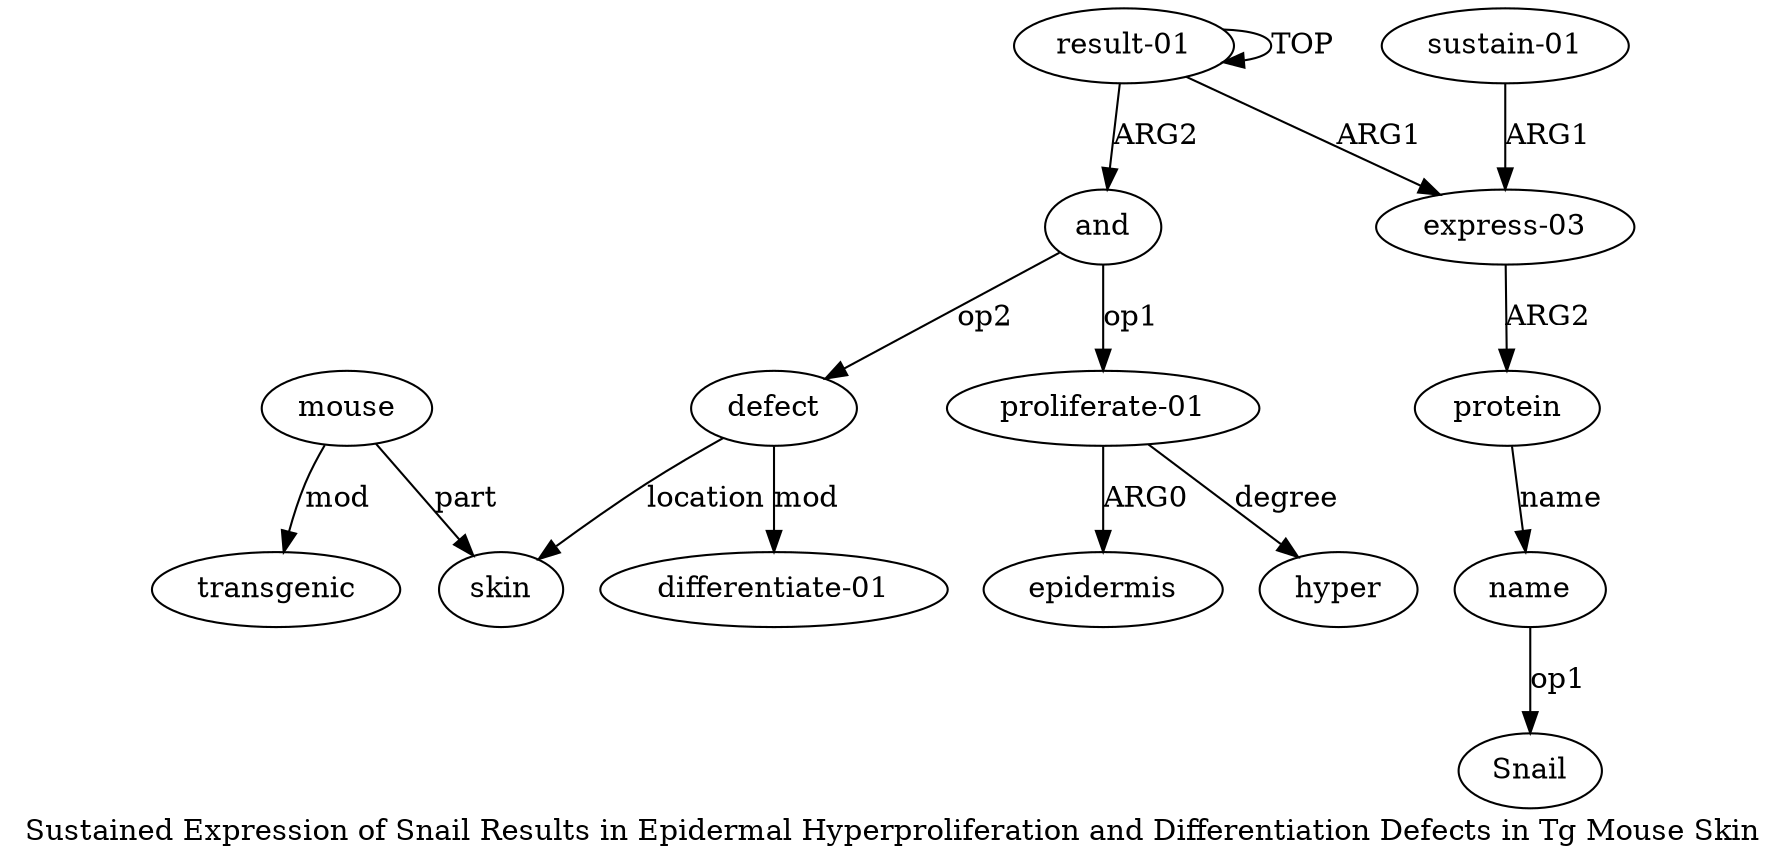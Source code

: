 digraph  {
	graph [label="Sustained Expression of Snail Results in Epidermal Hyperproliferation and Differentiation Defects in Tg Mouse Skin"];
	node [label="\N"];
	a11	 [color=black,
		gold_ind=11,
		gold_label=mouse,
		label=mouse,
		test_ind=11,
		test_label=mouse];
	a10	 [color=black,
		gold_ind=10,
		gold_label=skin,
		label=skin,
		test_ind=10,
		test_label=skin];
	a11 -> a10 [key=0,
	color=black,
	gold_label=part,
	label=part,
	test_label=part];
a12 [color=black,
	gold_ind=12,
	gold_label=transgenic,
	label=transgenic,
	test_ind=12,
	test_label=transgenic];
a11 -> a12 [key=0,
color=black,
gold_label=mod,
label=mod,
test_label=mod];
a13 [color=black,
gold_ind=13,
gold_label="differentiate-01",
label="differentiate-01",
test_ind=13,
test_label="differentiate-01"];
a1 [color=black,
gold_ind=1,
gold_label="express-03",
label="express-03",
test_ind=1,
test_label="express-03"];
a2 [color=black,
gold_ind=2,
gold_label=protein,
label=protein,
test_ind=2,
test_label=protein];
a1 -> a2 [key=0,
color=black,
gold_label=ARG2,
label=ARG2,
test_label=ARG2];
a0 [color=black,
gold_ind=0,
gold_label="result-01",
label="result-01",
test_ind=0,
test_label="result-01"];
a0 -> a1 [key=0,
color=black,
gold_label=ARG1,
label=ARG1,
test_label=ARG1];
a0 -> a0 [key=0,
color=black,
gold_label=TOP,
label=TOP,
test_label=TOP];
a5 [color=black,
gold_ind=5,
gold_label=and,
label=and,
test_ind=5,
test_label=and];
a0 -> a5 [key=0,
color=black,
gold_label=ARG2,
label=ARG2,
test_label=ARG2];
a3 [color=black,
gold_ind=3,
gold_label=name,
label=name,
test_ind=3,
test_label=name];
"a3 Snail" [color=black,
gold_ind=-1,
gold_label=Snail,
label=Snail,
test_ind=-1,
test_label=Snail];
a3 -> "a3 Snail" [key=0,
color=black,
gold_label=op1,
label=op1,
test_label=op1];
a2 -> a3 [key=0,
color=black,
gold_label=name,
label=name,
test_label=name];
a6 [color=black,
gold_ind=6,
gold_label="proliferate-01",
label="proliferate-01",
test_ind=6,
test_label="proliferate-01"];
a5 -> a6 [key=0,
color=black,
gold_label=op1,
label=op1,
test_label=op1];
a9 [color=black,
gold_ind=9,
gold_label=defect,
label=defect,
test_ind=9,
test_label=defect];
a5 -> a9 [key=0,
color=black,
gold_label=op2,
label=op2,
test_label=op2];
a4 [color=black,
gold_ind=4,
gold_label="sustain-01",
label="sustain-01",
test_ind=4,
test_label="sustain-01"];
a4 -> a1 [key=0,
color=black,
gold_label=ARG1,
label=ARG1,
test_label=ARG1];
a7 [color=black,
gold_ind=7,
gold_label=epidermis,
label=epidermis,
test_ind=7,
test_label=epidermis];
a6 -> a7 [key=0,
color=black,
gold_label=ARG0,
label=ARG0,
test_label=ARG0];
a8 [color=black,
gold_ind=8,
gold_label=hyper,
label=hyper,
test_ind=8,
test_label=hyper];
a6 -> a8 [key=0,
color=black,
gold_label=degree,
label=degree,
test_label=degree];
a9 -> a10 [key=0,
color=black,
gold_label=location,
label=location,
test_label=location];
a9 -> a13 [key=0,
color=black,
gold_label=mod,
label=mod,
test_label=mod];
}
